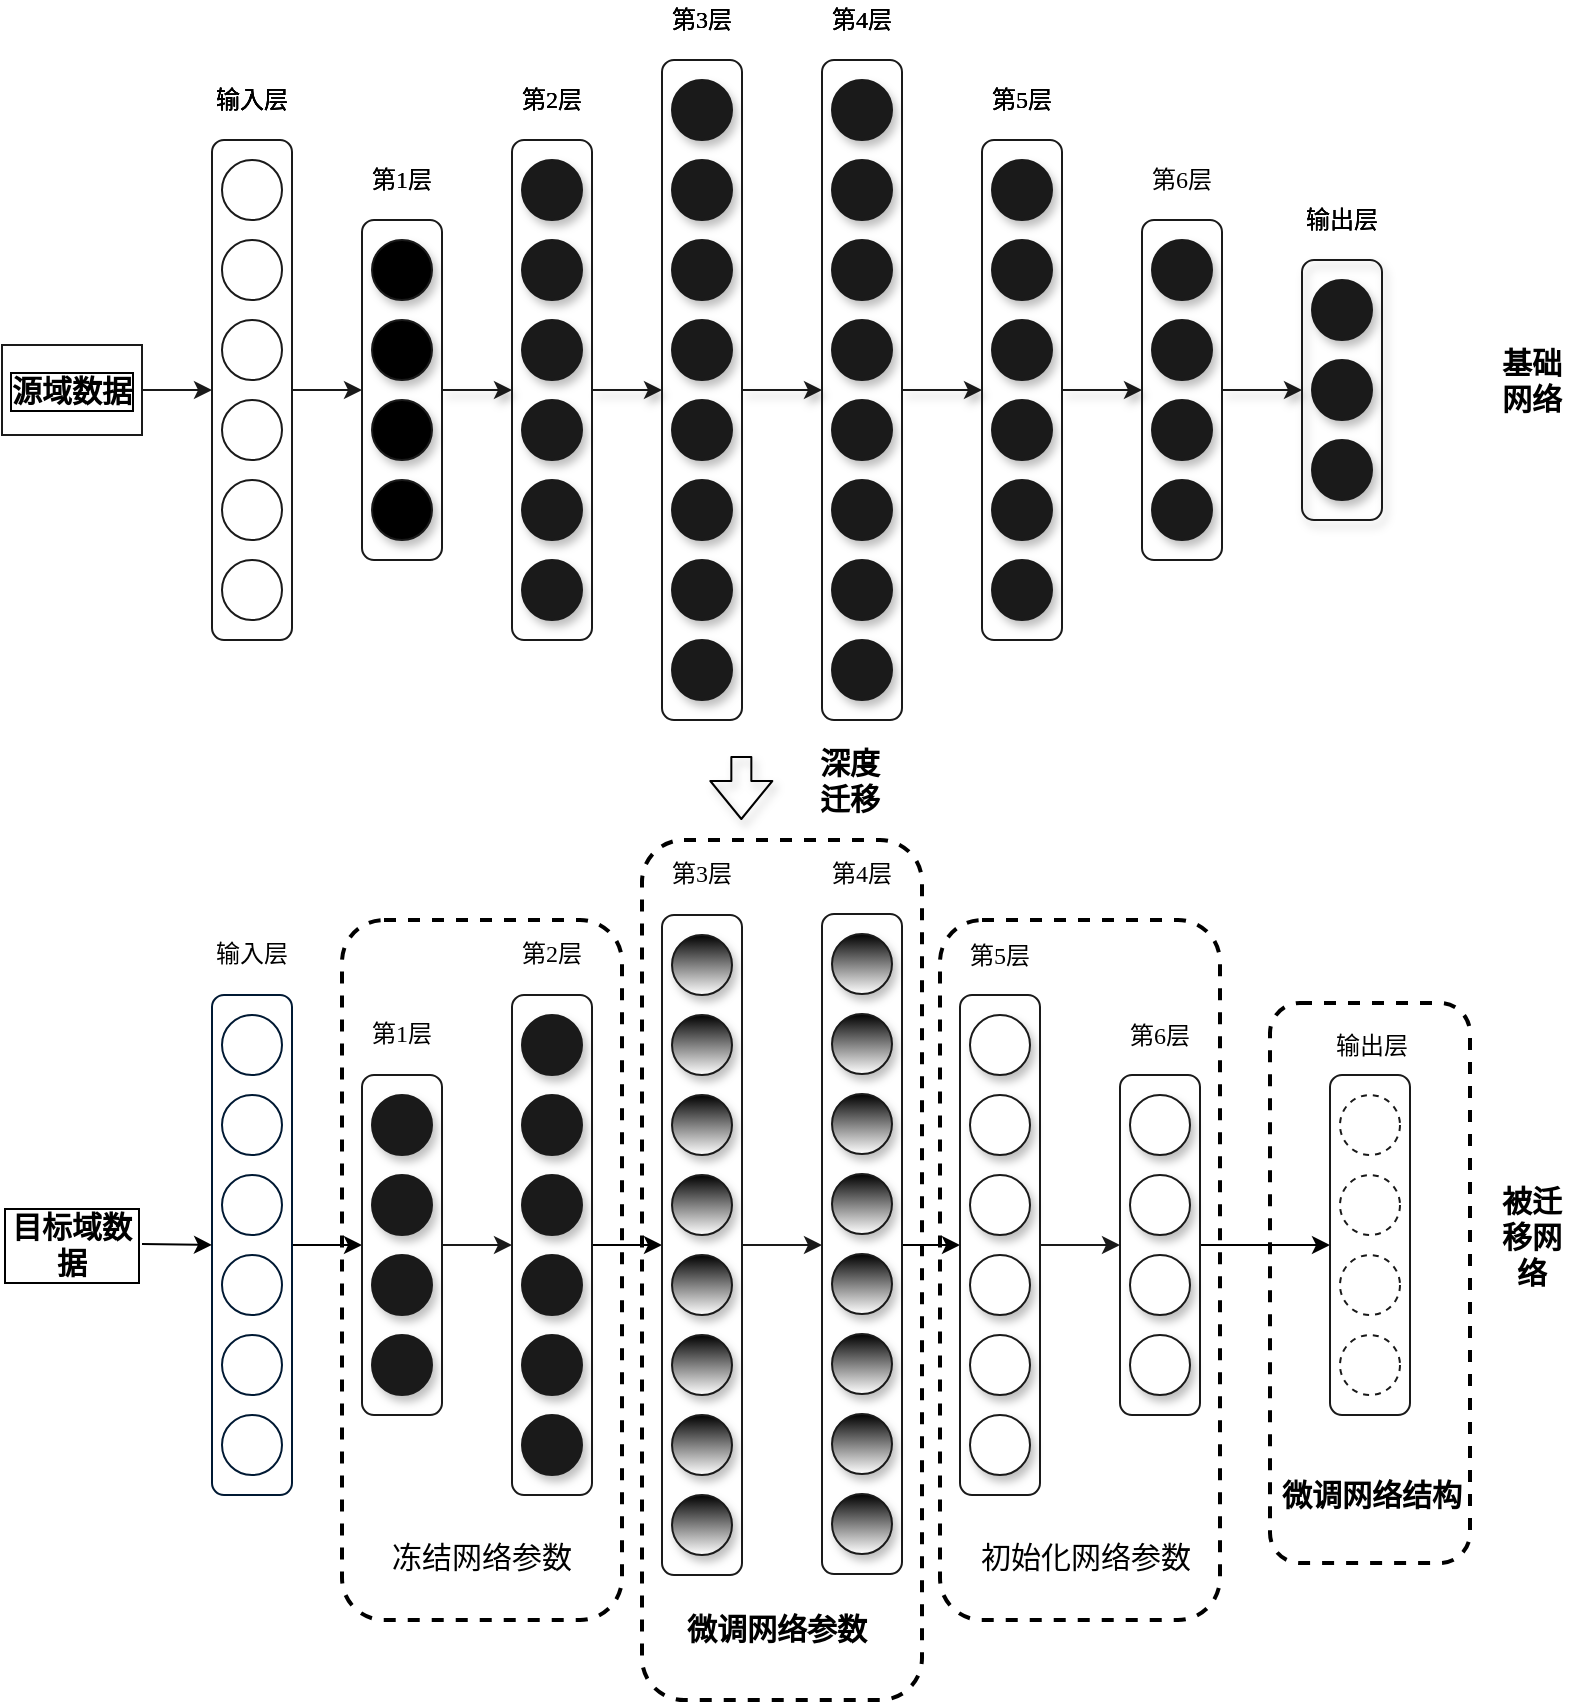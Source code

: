 <mxfile version="13.6.2" type="github">
  <diagram id="OhNcNqwnY1htFXau7SXt" name="第 1 页">
    <mxGraphModel dx="1185" dy="643" grid="1" gridSize="10" guides="1" tooltips="1" connect="1" arrows="1" fold="1" page="1" pageScale="1" pageWidth="827" pageHeight="1169" math="0" shadow="0">
      <root>
        <mxCell id="0" />
        <mxCell id="1" parent="0" />
        <mxCell id="qff0FxHDjrdp41vnvgfk-11" value="" style="ellipse;whiteSpace=wrap;html=1;aspect=fixed;fillColor=none;strokeColor=#1A1A1A;fontFamily=Times New Roman;" parent="1" vertex="1">
          <mxGeometry x="125" y="80" width="30" height="30" as="geometry" />
        </mxCell>
        <mxCell id="qff0FxHDjrdp41vnvgfk-19" value="" style="ellipse;whiteSpace=wrap;html=1;aspect=fixed;fillColor=none;strokeColor=#1A1A1A;" parent="1" vertex="1">
          <mxGeometry x="125" y="120" width="30" height="30" as="geometry" />
        </mxCell>
        <mxCell id="qff0FxHDjrdp41vnvgfk-20" value="" style="ellipse;whiteSpace=wrap;html=1;aspect=fixed;fillColor=none;strokeColor=#1A1A1A;" parent="1" vertex="1">
          <mxGeometry x="125" y="160" width="30" height="30" as="geometry" />
        </mxCell>
        <mxCell id="qff0FxHDjrdp41vnvgfk-21" value="" style="ellipse;whiteSpace=wrap;html=1;aspect=fixed;fillColor=none;strokeColor=#1A1A1A;" parent="1" vertex="1">
          <mxGeometry x="125" y="200" width="30" height="30" as="geometry" />
        </mxCell>
        <mxCell id="qff0FxHDjrdp41vnvgfk-22" value="" style="ellipse;whiteSpace=wrap;html=1;aspect=fixed;fillColor=none;strokeColor=#1A1A1A;" parent="1" vertex="1">
          <mxGeometry x="125" y="240" width="30" height="30" as="geometry" />
        </mxCell>
        <mxCell id="qff0FxHDjrdp41vnvgfk-23" value="" style="ellipse;whiteSpace=wrap;html=1;aspect=fixed;fillColor=none;strokeColor=#1A1A1A;" parent="1" vertex="1">
          <mxGeometry x="125" y="280" width="30" height="30" as="geometry" />
        </mxCell>
        <mxCell id="qff0FxHDjrdp41vnvgfk-26" value="" style="ellipse;whiteSpace=wrap;html=1;aspect=fixed;fillColor=#000000;strokeColor=#1A1A1A;shadow=1;" parent="1" vertex="1">
          <mxGeometry x="200" y="120" width="30" height="30" as="geometry" />
        </mxCell>
        <mxCell id="qff0FxHDjrdp41vnvgfk-27" value="" style="ellipse;whiteSpace=wrap;html=1;aspect=fixed;fillColor=#000000;strokeColor=#1A1A1A;shadow=1;" parent="1" vertex="1">
          <mxGeometry x="200" y="160" width="30" height="30" as="geometry" />
        </mxCell>
        <mxCell id="qff0FxHDjrdp41vnvgfk-28" value="" style="ellipse;whiteSpace=wrap;html=1;aspect=fixed;fillColor=#000000;strokeColor=#1A1A1A;shadow=1;" parent="1" vertex="1">
          <mxGeometry x="200" y="200" width="30" height="30" as="geometry" />
        </mxCell>
        <mxCell id="qff0FxHDjrdp41vnvgfk-29" value="" style="ellipse;whiteSpace=wrap;html=1;aspect=fixed;fillColor=#000000;strokeColor=#1A1A1A;shadow=1;" parent="1" vertex="1">
          <mxGeometry x="200" y="240" width="30" height="30" as="geometry" />
        </mxCell>
        <mxCell id="qff0FxHDjrdp41vnvgfk-31" value="" style="ellipse;whiteSpace=wrap;html=1;aspect=fixed;fillColor=#1A1A1A;strokeColor=#1A1A1A;fontFamily=Times New Roman;shadow=1;" parent="1" vertex="1">
          <mxGeometry x="275" y="80" width="30" height="30" as="geometry" />
        </mxCell>
        <mxCell id="qff0FxHDjrdp41vnvgfk-32" value="" style="ellipse;whiteSpace=wrap;html=1;aspect=fixed;fillColor=#1A1A1A;strokeColor=#1A1A1A;shadow=1;" parent="1" vertex="1">
          <mxGeometry x="275" y="120" width="30" height="30" as="geometry" />
        </mxCell>
        <mxCell id="qff0FxHDjrdp41vnvgfk-33" value="" style="ellipse;whiteSpace=wrap;html=1;aspect=fixed;fillColor=#1A1A1A;strokeColor=#1A1A1A;shadow=1;" parent="1" vertex="1">
          <mxGeometry x="275" y="160" width="30" height="30" as="geometry" />
        </mxCell>
        <mxCell id="qff0FxHDjrdp41vnvgfk-34" value="" style="ellipse;whiteSpace=wrap;html=1;aspect=fixed;fillColor=#1A1A1A;strokeColor=#1A1A1A;shadow=1;" parent="1" vertex="1">
          <mxGeometry x="275" y="200" width="30" height="30" as="geometry" />
        </mxCell>
        <mxCell id="qff0FxHDjrdp41vnvgfk-35" value="" style="ellipse;whiteSpace=wrap;html=1;aspect=fixed;fillColor=#1A1A1A;strokeColor=#1A1A1A;shadow=1;" parent="1" vertex="1">
          <mxGeometry x="275" y="240" width="30" height="30" as="geometry" />
        </mxCell>
        <mxCell id="qff0FxHDjrdp41vnvgfk-36" value="" style="ellipse;whiteSpace=wrap;html=1;aspect=fixed;fillColor=#1A1A1A;strokeColor=#1A1A1A;shadow=1;" parent="1" vertex="1">
          <mxGeometry x="275" y="280" width="30" height="30" as="geometry" />
        </mxCell>
        <mxCell id="qff0FxHDjrdp41vnvgfk-37" value="" style="ellipse;whiteSpace=wrap;html=1;aspect=fixed;fillColor=#1A1A1A;strokeColor=#1A1A1A;fontFamily=Times New Roman;shadow=1;" parent="1" vertex="1">
          <mxGeometry x="350" y="80" width="30" height="30" as="geometry" />
        </mxCell>
        <mxCell id="qff0FxHDjrdp41vnvgfk-38" value="" style="ellipse;whiteSpace=wrap;html=1;aspect=fixed;fillColor=#1A1A1A;strokeColor=#1A1A1A;shadow=1;" parent="1" vertex="1">
          <mxGeometry x="350" y="120" width="30" height="30" as="geometry" />
        </mxCell>
        <mxCell id="qff0FxHDjrdp41vnvgfk-39" value="" style="ellipse;whiteSpace=wrap;html=1;aspect=fixed;fillColor=#1A1A1A;strokeColor=#1A1A1A;shadow=1;" parent="1" vertex="1">
          <mxGeometry x="350" y="160" width="30" height="30" as="geometry" />
        </mxCell>
        <mxCell id="qff0FxHDjrdp41vnvgfk-40" value="" style="ellipse;whiteSpace=wrap;html=1;aspect=fixed;fillColor=#1A1A1A;strokeColor=#1A1A1A;shadow=1;" parent="1" vertex="1">
          <mxGeometry x="350" y="200" width="30" height="30" as="geometry" />
        </mxCell>
        <mxCell id="qff0FxHDjrdp41vnvgfk-41" value="" style="ellipse;whiteSpace=wrap;html=1;aspect=fixed;fillColor=#1A1A1A;strokeColor=#1A1A1A;shadow=1;" parent="1" vertex="1">
          <mxGeometry x="350" y="240" width="30" height="30" as="geometry" />
        </mxCell>
        <mxCell id="qff0FxHDjrdp41vnvgfk-42" value="" style="ellipse;whiteSpace=wrap;html=1;aspect=fixed;fillColor=#1A1A1A;strokeColor=#1A1A1A;shadow=1;" parent="1" vertex="1">
          <mxGeometry x="350" y="280" width="30" height="30" as="geometry" />
        </mxCell>
        <mxCell id="qff0FxHDjrdp41vnvgfk-87" style="edgeStyle=none;rounded=0;orthogonalLoop=1;jettySize=auto;html=1;exitX=1;exitY=0.5;exitDx=0;exitDy=0;strokeColor=#1A1A1A;" parent="1" source="qff0FxHDjrdp41vnvgfk-52" target="qff0FxHDjrdp41vnvgfk-59" edge="1">
          <mxGeometry relative="1" as="geometry" />
        </mxCell>
        <mxCell id="qff0FxHDjrdp41vnvgfk-52" value="" style="rounded=1;whiteSpace=wrap;html=1;strokeColor=#1A1A1A;fillColor=none;" parent="1" vertex="1">
          <mxGeometry x="120" y="70" width="40" height="250" as="geometry" />
        </mxCell>
        <mxCell id="qff0FxHDjrdp41vnvgfk-89" style="edgeStyle=none;rounded=0;orthogonalLoop=1;jettySize=auto;html=1;exitX=1;exitY=0.5;exitDx=0;exitDy=0;shadow=1;strokeColor=#1A1A1A;" parent="1" source="qff0FxHDjrdp41vnvgfk-59" target="qff0FxHDjrdp41vnvgfk-66" edge="1">
          <mxGeometry relative="1" as="geometry" />
        </mxCell>
        <mxCell id="qff0FxHDjrdp41vnvgfk-59" value="" style="rounded=1;whiteSpace=wrap;html=1;strokeColor=#1A1A1A;fillColor=none;" parent="1" vertex="1">
          <mxGeometry x="195" y="110" width="40" height="170" as="geometry" />
        </mxCell>
        <mxCell id="qff0FxHDjrdp41vnvgfk-93" style="edgeStyle=none;rounded=0;orthogonalLoop=1;jettySize=auto;html=1;exitX=1;exitY=0.5;exitDx=0;exitDy=0;entryX=0;entryY=0.5;entryDx=0;entryDy=0;shadow=1;strokeColor=#1A1A1A;" parent="1" source="qff0FxHDjrdp41vnvgfk-66" target="qff0FxHDjrdp41vnvgfk-67" edge="1">
          <mxGeometry relative="1" as="geometry" />
        </mxCell>
        <mxCell id="qff0FxHDjrdp41vnvgfk-66" value="" style="rounded=1;whiteSpace=wrap;html=1;strokeColor=#1A1A1A;fillColor=none;" parent="1" vertex="1">
          <mxGeometry x="270" y="70" width="40" height="250" as="geometry" />
        </mxCell>
        <mxCell id="qff0FxHDjrdp41vnvgfk-91" style="edgeStyle=none;rounded=0;orthogonalLoop=1;jettySize=auto;html=1;exitX=1;exitY=0.5;exitDx=0;exitDy=0;entryX=0;entryY=0.5;entryDx=0;entryDy=0;shadow=1;strokeColor=#1A1A1A;" parent="1" source="qff0FxHDjrdp41vnvgfk-67" target="qff0FxHDjrdp41vnvgfk-77" edge="1">
          <mxGeometry relative="1" as="geometry" />
        </mxCell>
        <mxCell id="qff0FxHDjrdp41vnvgfk-67" value="" style="rounded=1;whiteSpace=wrap;html=1;strokeColor=#1A1A1A;fillColor=none;" parent="1" vertex="1">
          <mxGeometry x="345" y="30" width="40" height="330" as="geometry" />
        </mxCell>
        <mxCell id="qff0FxHDjrdp41vnvgfk-68" value="" style="ellipse;whiteSpace=wrap;html=1;aspect=fixed;fillColor=#1A1A1A;strokeColor=#1A1A1A;fontFamily=Times New Roman;shadow=1;" parent="1" vertex="1">
          <mxGeometry x="350" y="40" width="30" height="30" as="geometry" />
        </mxCell>
        <mxCell id="qff0FxHDjrdp41vnvgfk-69" value="" style="ellipse;whiteSpace=wrap;html=1;aspect=fixed;fillColor=#1A1A1A;strokeColor=#1A1A1A;shadow=1;" parent="1" vertex="1">
          <mxGeometry x="350" y="320" width="30" height="30" as="geometry" />
        </mxCell>
        <mxCell id="qff0FxHDjrdp41vnvgfk-71" value="" style="ellipse;whiteSpace=wrap;html=1;aspect=fixed;fillColor=#1A1A1A;strokeColor=#1A1A1A;fontFamily=Times New Roman;shadow=1;" parent="1" vertex="1">
          <mxGeometry x="430" y="80" width="30" height="30" as="geometry" />
        </mxCell>
        <mxCell id="qff0FxHDjrdp41vnvgfk-72" value="" style="ellipse;whiteSpace=wrap;html=1;aspect=fixed;fillColor=#1A1A1A;strokeColor=#1A1A1A;shadow=1;" parent="1" vertex="1">
          <mxGeometry x="430" y="120" width="30" height="30" as="geometry" />
        </mxCell>
        <mxCell id="qff0FxHDjrdp41vnvgfk-73" value="" style="ellipse;whiteSpace=wrap;html=1;aspect=fixed;fillColor=#1A1A1A;strokeColor=#1A1A1A;shadow=1;" parent="1" vertex="1">
          <mxGeometry x="430" y="160" width="30" height="30" as="geometry" />
        </mxCell>
        <mxCell id="qff0FxHDjrdp41vnvgfk-74" value="" style="ellipse;whiteSpace=wrap;html=1;aspect=fixed;fillColor=#1A1A1A;strokeColor=#1A1A1A;shadow=1;" parent="1" vertex="1">
          <mxGeometry x="430" y="200" width="30" height="30" as="geometry" />
        </mxCell>
        <mxCell id="qff0FxHDjrdp41vnvgfk-75" value="" style="ellipse;whiteSpace=wrap;html=1;aspect=fixed;fillColor=#1A1A1A;strokeColor=#1A1A1A;shadow=1;" parent="1" vertex="1">
          <mxGeometry x="430" y="240" width="30" height="30" as="geometry" />
        </mxCell>
        <mxCell id="qff0FxHDjrdp41vnvgfk-76" value="" style="ellipse;whiteSpace=wrap;html=1;aspect=fixed;fillColor=#1A1A1A;strokeColor=#1A1A1A;shadow=1;" parent="1" vertex="1">
          <mxGeometry x="430" y="280" width="30" height="30" as="geometry" />
        </mxCell>
        <mxCell id="qff0FxHDjrdp41vnvgfk-92" style="edgeStyle=none;rounded=0;orthogonalLoop=1;jettySize=auto;html=1;exitX=1;exitY=0.5;exitDx=0;exitDy=0;entryX=0;entryY=0.5;entryDx=0;entryDy=0;shadow=1;strokeColor=#1A1A1A;" parent="1" source="qff0FxHDjrdp41vnvgfk-77" target="qff0FxHDjrdp41vnvgfk-86" edge="1">
          <mxGeometry relative="1" as="geometry" />
        </mxCell>
        <mxCell id="qff0FxHDjrdp41vnvgfk-77" value="" style="rounded=1;whiteSpace=wrap;html=1;strokeColor=#1A1A1A;fillColor=none;" parent="1" vertex="1">
          <mxGeometry x="425" y="30" width="40" height="330" as="geometry" />
        </mxCell>
        <mxCell id="qff0FxHDjrdp41vnvgfk-78" value="" style="ellipse;whiteSpace=wrap;html=1;aspect=fixed;fillColor=#1A1A1A;strokeColor=#1A1A1A;fontFamily=Times New Roman;shadow=1;" parent="1" vertex="1">
          <mxGeometry x="430" y="40" width="30" height="30" as="geometry" />
        </mxCell>
        <mxCell id="qff0FxHDjrdp41vnvgfk-79" value="" style="ellipse;whiteSpace=wrap;html=1;aspect=fixed;fillColor=#1A1A1A;strokeColor=#1A1A1A;shadow=1;" parent="1" vertex="1">
          <mxGeometry x="430" y="320" width="30" height="30" as="geometry" />
        </mxCell>
        <mxCell id="qff0FxHDjrdp41vnvgfk-80" value="" style="ellipse;whiteSpace=wrap;html=1;aspect=fixed;fillColor=#1A1A1A;strokeColor=#1A1A1A;fontFamily=Times New Roman;shadow=1;" parent="1" vertex="1">
          <mxGeometry x="510" y="80" width="30" height="30" as="geometry" />
        </mxCell>
        <mxCell id="qff0FxHDjrdp41vnvgfk-81" value="" style="ellipse;whiteSpace=wrap;html=1;aspect=fixed;fillColor=#1A1A1A;strokeColor=#1A1A1A;shadow=1;" parent="1" vertex="1">
          <mxGeometry x="510" y="120" width="30" height="30" as="geometry" />
        </mxCell>
        <mxCell id="qff0FxHDjrdp41vnvgfk-82" value="" style="ellipse;whiteSpace=wrap;html=1;aspect=fixed;fillColor=#1A1A1A;strokeColor=#1A1A1A;shadow=1;" parent="1" vertex="1">
          <mxGeometry x="510" y="160" width="30" height="30" as="geometry" />
        </mxCell>
        <mxCell id="qff0FxHDjrdp41vnvgfk-83" value="" style="ellipse;whiteSpace=wrap;html=1;aspect=fixed;fillColor=#1A1A1A;strokeColor=#1A1A1A;shadow=1;" parent="1" vertex="1">
          <mxGeometry x="510" y="200" width="30" height="30" as="geometry" />
        </mxCell>
        <mxCell id="qff0FxHDjrdp41vnvgfk-84" value="" style="ellipse;whiteSpace=wrap;html=1;aspect=fixed;fillColor=#1A1A1A;strokeColor=#1A1A1A;shadow=1;" parent="1" vertex="1">
          <mxGeometry x="510" y="240" width="30" height="30" as="geometry" />
        </mxCell>
        <mxCell id="qff0FxHDjrdp41vnvgfk-85" value="" style="ellipse;whiteSpace=wrap;html=1;aspect=fixed;fillColor=#1A1A1A;strokeColor=#1A1A1A;shadow=1;" parent="1" vertex="1">
          <mxGeometry x="510" y="280" width="30" height="30" as="geometry" />
        </mxCell>
        <mxCell id="qff0FxHDjrdp41vnvgfk-99" style="edgeStyle=none;rounded=0;orthogonalLoop=1;jettySize=auto;html=1;exitX=1;exitY=0.5;exitDx=0;exitDy=0;shadow=1;fillColor=#1A1A1A;strokeColor=#1A1A1A;" parent="1" source="qff0FxHDjrdp41vnvgfk-86" target="qff0FxHDjrdp41vnvgfk-98" edge="1">
          <mxGeometry relative="1" as="geometry" />
        </mxCell>
        <mxCell id="qff0FxHDjrdp41vnvgfk-86" value="" style="rounded=1;whiteSpace=wrap;html=1;strokeColor=#1A1A1A;fillColor=none;" parent="1" vertex="1">
          <mxGeometry x="505" y="70" width="40" height="250" as="geometry" />
        </mxCell>
        <mxCell id="qff0FxHDjrdp41vnvgfk-94" value="" style="ellipse;whiteSpace=wrap;html=1;aspect=fixed;fillColor=#1A1A1A;strokeColor=#1A1A1A;shadow=1;" parent="1" vertex="1">
          <mxGeometry x="590" y="120" width="30" height="30" as="geometry" />
        </mxCell>
        <mxCell id="qff0FxHDjrdp41vnvgfk-95" value="" style="ellipse;whiteSpace=wrap;html=1;aspect=fixed;fillColor=#1A1A1A;strokeColor=#1A1A1A;shadow=1;" parent="1" vertex="1">
          <mxGeometry x="590" y="160" width="30" height="30" as="geometry" />
        </mxCell>
        <mxCell id="qff0FxHDjrdp41vnvgfk-96" value="" style="ellipse;whiteSpace=wrap;html=1;aspect=fixed;fillColor=#1A1A1A;strokeColor=#1A1A1A;shadow=1;" parent="1" vertex="1">
          <mxGeometry x="590" y="200" width="30" height="30" as="geometry" />
        </mxCell>
        <mxCell id="qff0FxHDjrdp41vnvgfk-97" value="" style="ellipse;whiteSpace=wrap;html=1;aspect=fixed;fillColor=#1A1A1A;strokeColor=#1A1A1A;shadow=1;" parent="1" vertex="1">
          <mxGeometry x="590" y="240" width="30" height="30" as="geometry" />
        </mxCell>
        <mxCell id="qff0FxHDjrdp41vnvgfk-111" style="edgeStyle=none;rounded=0;orthogonalLoop=1;jettySize=auto;html=1;exitX=1;exitY=0.5;exitDx=0;exitDy=0;entryX=0;entryY=0.5;entryDx=0;entryDy=0;shadow=1;strokeColor=#1A1A1A;" parent="1" source="qff0FxHDjrdp41vnvgfk-98" target="qff0FxHDjrdp41vnvgfk-106" edge="1">
          <mxGeometry relative="1" as="geometry" />
        </mxCell>
        <mxCell id="qff0FxHDjrdp41vnvgfk-98" value="" style="rounded=1;whiteSpace=wrap;html=1;strokeColor=#1A1A1A;fillColor=none;" parent="1" vertex="1">
          <mxGeometry x="585" y="110" width="40" height="170" as="geometry" />
        </mxCell>
        <mxCell id="qff0FxHDjrdp41vnvgfk-100" value="" style="ellipse;whiteSpace=wrap;html=1;aspect=fixed;fillColor=#1A1A1A;strokeColor=#1A1A1A;shadow=1;" parent="1" vertex="1">
          <mxGeometry x="670" y="140" width="30" height="30" as="geometry" />
        </mxCell>
        <mxCell id="qff0FxHDjrdp41vnvgfk-101" value="" style="ellipse;whiteSpace=wrap;html=1;aspect=fixed;fillColor=#1A1A1A;strokeColor=#1A1A1A;shadow=1;" parent="1" vertex="1">
          <mxGeometry x="670" y="180" width="30" height="30" as="geometry" />
        </mxCell>
        <mxCell id="qff0FxHDjrdp41vnvgfk-102" value="" style="ellipse;whiteSpace=wrap;html=1;aspect=fixed;fillColor=#1A1A1A;strokeColor=#1A1A1A;shadow=1;" parent="1" vertex="1">
          <mxGeometry x="670" y="220" width="30" height="30" as="geometry" />
        </mxCell>
        <mxCell id="qff0FxHDjrdp41vnvgfk-106" value="" style="rounded=1;whiteSpace=wrap;html=1;strokeColor=#1A1A1A;fillColor=none;shadow=1;" parent="1" vertex="1">
          <mxGeometry x="665" y="130" width="40" height="130" as="geometry" />
        </mxCell>
        <mxCell id="qff0FxHDjrdp41vnvgfk-113" value="输入层" style="text;html=1;strokeColor=none;fillColor=none;align=center;verticalAlign=middle;whiteSpace=wrap;rounded=0;fontFamily=Times New Roman;" parent="1" vertex="1">
          <mxGeometry x="120" y="40" width="40" height="20" as="geometry" />
        </mxCell>
        <mxCell id="qff0FxHDjrdp41vnvgfk-114" value="第1层" style="text;html=1;strokeColor=none;fillColor=none;align=center;verticalAlign=middle;whiteSpace=wrap;rounded=0;fontFamily=Times New Roman;" parent="1" vertex="1">
          <mxGeometry x="195" y="80" width="40" height="20" as="geometry" />
        </mxCell>
        <mxCell id="qff0FxHDjrdp41vnvgfk-115" value="第2层" style="text;html=1;strokeColor=none;fillColor=none;align=center;verticalAlign=middle;whiteSpace=wrap;rounded=0;fontFamily=Times New Roman;" parent="1" vertex="1">
          <mxGeometry x="270" y="40" width="40" height="20" as="geometry" />
        </mxCell>
        <mxCell id="qff0FxHDjrdp41vnvgfk-116" value="第3层" style="text;html=1;strokeColor=none;fillColor=none;align=center;verticalAlign=middle;whiteSpace=wrap;rounded=0;fontFamily=Times New Roman;" parent="1" vertex="1">
          <mxGeometry x="345" width="40" height="20" as="geometry" />
        </mxCell>
        <mxCell id="qff0FxHDjrdp41vnvgfk-117" value="第4层" style="text;html=1;strokeColor=none;fillColor=none;align=center;verticalAlign=middle;whiteSpace=wrap;rounded=0;fontFamily=Times New Roman;" parent="1" vertex="1">
          <mxGeometry x="425" width="40" height="20" as="geometry" />
        </mxCell>
        <mxCell id="qff0FxHDjrdp41vnvgfk-118" value="第5层" style="text;html=1;strokeColor=none;fillColor=none;align=center;verticalAlign=middle;whiteSpace=wrap;rounded=0;fontFamily=Times New Roman;" parent="1" vertex="1">
          <mxGeometry x="505" y="40" width="40" height="20" as="geometry" />
        </mxCell>
        <mxCell id="qff0FxHDjrdp41vnvgfk-119" value="第6层" style="text;html=1;strokeColor=none;fillColor=none;align=center;verticalAlign=middle;whiteSpace=wrap;rounded=0;fontFamily=Times New Roman;fontStyle=0" parent="1" vertex="1">
          <mxGeometry x="585" y="80" width="40" height="20" as="geometry" />
        </mxCell>
        <mxCell id="qff0FxHDjrdp41vnvgfk-120" value="输出层" style="text;html=1;strokeColor=none;fillColor=none;align=center;verticalAlign=middle;whiteSpace=wrap;rounded=0;fontFamily=Times New Roman;" parent="1" vertex="1">
          <mxGeometry x="665" y="100" width="40" height="20" as="geometry" />
        </mxCell>
        <mxCell id="qff0FxHDjrdp41vnvgfk-121" value="" style="ellipse;whiteSpace=wrap;html=1;aspect=fixed;fillColor=none;strokeColor=#001933;fontFamily=Times New Roman;" parent="1" vertex="1">
          <mxGeometry x="125" y="507.5" width="30" height="30" as="geometry" />
        </mxCell>
        <mxCell id="qff0FxHDjrdp41vnvgfk-122" value="" style="ellipse;whiteSpace=wrap;html=1;aspect=fixed;fillColor=none;strokeColor=#001933;" parent="1" vertex="1">
          <mxGeometry x="125" y="547.5" width="30" height="30" as="geometry" />
        </mxCell>
        <mxCell id="qff0FxHDjrdp41vnvgfk-123" value="" style="ellipse;whiteSpace=wrap;html=1;aspect=fixed;fillColor=none;strokeColor=#001933;" parent="1" vertex="1">
          <mxGeometry x="125" y="587.5" width="30" height="30" as="geometry" />
        </mxCell>
        <mxCell id="qff0FxHDjrdp41vnvgfk-124" value="" style="ellipse;whiteSpace=wrap;html=1;aspect=fixed;fillColor=none;strokeColor=#001933;" parent="1" vertex="1">
          <mxGeometry x="125" y="627.5" width="30" height="30" as="geometry" />
        </mxCell>
        <mxCell id="qff0FxHDjrdp41vnvgfk-125" value="" style="ellipse;whiteSpace=wrap;html=1;aspect=fixed;fillColor=none;strokeColor=#001933;" parent="1" vertex="1">
          <mxGeometry x="125" y="667.5" width="30" height="30" as="geometry" />
        </mxCell>
        <mxCell id="qff0FxHDjrdp41vnvgfk-126" value="" style="ellipse;whiteSpace=wrap;html=1;aspect=fixed;fillColor=none;strokeColor=#001933;" parent="1" vertex="1">
          <mxGeometry x="125" y="707.5" width="30" height="30" as="geometry" />
        </mxCell>
        <mxCell id="qff0FxHDjrdp41vnvgfk-127" value="" style="ellipse;whiteSpace=wrap;html=1;aspect=fixed;fillColor=#1A1A1A;labelBackgroundColor=none;shadow=1;gradientColor=none;treeFolding=0;strokeColor=#1A1A1A;" parent="1" vertex="1">
          <mxGeometry x="200" y="547.5" width="30" height="30" as="geometry" />
        </mxCell>
        <mxCell id="qff0FxHDjrdp41vnvgfk-128" value="" style="ellipse;whiteSpace=wrap;html=1;aspect=fixed;fillColor=#1A1A1A;labelBackgroundColor=none;treeFolding=0;shadow=1;strokeColor=#1A1A1A;" parent="1" vertex="1">
          <mxGeometry x="200" y="587.5" width="30" height="30" as="geometry" />
        </mxCell>
        <mxCell id="qff0FxHDjrdp41vnvgfk-129" value="" style="ellipse;whiteSpace=wrap;html=1;aspect=fixed;fillColor=#1A1A1A;labelBackgroundColor=none;treeFolding=0;shadow=1;strokeColor=#1A1A1A;" parent="1" vertex="1">
          <mxGeometry x="200" y="627.5" width="30" height="30" as="geometry" />
        </mxCell>
        <mxCell id="qff0FxHDjrdp41vnvgfk-130" value="" style="ellipse;whiteSpace=wrap;html=1;aspect=fixed;fillColor=#1A1A1A;labelBackgroundColor=none;treeFolding=0;shadow=1;strokeColor=#1A1A1A;" parent="1" vertex="1">
          <mxGeometry x="200" y="667.5" width="30" height="30" as="geometry" />
        </mxCell>
        <mxCell id="qff0FxHDjrdp41vnvgfk-131" value="" style="ellipse;whiteSpace=wrap;html=1;aspect=fixed;fillColor=#1A1A1A;fontFamily=Times New Roman;shadow=1;strokeColor=#1A1A1A;" parent="1" vertex="1">
          <mxGeometry x="275" y="507.5" width="30" height="30" as="geometry" />
        </mxCell>
        <mxCell id="qff0FxHDjrdp41vnvgfk-132" value="" style="ellipse;whiteSpace=wrap;html=1;aspect=fixed;fillColor=#1A1A1A;shadow=1;strokeColor=#1A1A1A;" parent="1" vertex="1">
          <mxGeometry x="275" y="547.5" width="30" height="30" as="geometry" />
        </mxCell>
        <mxCell id="qff0FxHDjrdp41vnvgfk-133" value="" style="ellipse;whiteSpace=wrap;html=1;aspect=fixed;fillColor=#1A1A1A;shadow=1;strokeColor=#1A1A1A;" parent="1" vertex="1">
          <mxGeometry x="275" y="587.5" width="30" height="30" as="geometry" />
        </mxCell>
        <mxCell id="qff0FxHDjrdp41vnvgfk-134" value="" style="ellipse;whiteSpace=wrap;html=1;aspect=fixed;fillColor=#1A1A1A;shadow=1;strokeColor=#1A1A1A;" parent="1" vertex="1">
          <mxGeometry x="275" y="627.5" width="30" height="30" as="geometry" />
        </mxCell>
        <mxCell id="qff0FxHDjrdp41vnvgfk-135" value="" style="ellipse;whiteSpace=wrap;html=1;aspect=fixed;fillColor=#1A1A1A;shadow=1;strokeColor=#1A1A1A;" parent="1" vertex="1">
          <mxGeometry x="275" y="667.5" width="30" height="30" as="geometry" />
        </mxCell>
        <mxCell id="qff0FxHDjrdp41vnvgfk-136" value="" style="ellipse;whiteSpace=wrap;html=1;aspect=fixed;fillColor=#1A1A1A;shadow=1;strokeColor=#1A1A1A;" parent="1" vertex="1">
          <mxGeometry x="275" y="707.5" width="30" height="30" as="geometry" />
        </mxCell>
        <mxCell id="qff0FxHDjrdp41vnvgfk-137" value="" style="ellipse;whiteSpace=wrap;html=1;aspect=fixed;fillColor=#000000;fontFamily=Times New Roman;shadow=1;gradientColor=#ffffff;strokeColor=#1A1A1A;" parent="1" vertex="1">
          <mxGeometry x="350" y="507.5" width="30" height="30" as="geometry" />
        </mxCell>
        <mxCell id="qff0FxHDjrdp41vnvgfk-138" value="" style="ellipse;whiteSpace=wrap;html=1;aspect=fixed;fillColor=#000000;shadow=1;gradientColor=#ffffff;strokeColor=#1A1A1A;" parent="1" vertex="1">
          <mxGeometry x="350" y="547.5" width="30" height="30" as="geometry" />
        </mxCell>
        <mxCell id="qff0FxHDjrdp41vnvgfk-139" value="" style="ellipse;whiteSpace=wrap;html=1;aspect=fixed;fillColor=#000000;shadow=1;gradientColor=#ffffff;strokeColor=#1A1A1A;" parent="1" vertex="1">
          <mxGeometry x="350" y="587.5" width="30" height="30" as="geometry" />
        </mxCell>
        <mxCell id="qff0FxHDjrdp41vnvgfk-140" value="" style="ellipse;whiteSpace=wrap;html=1;aspect=fixed;fillColor=#000000;shadow=1;gradientColor=#ffffff;strokeColor=#1A1A1A;" parent="1" vertex="1">
          <mxGeometry x="350" y="627.5" width="30" height="30" as="geometry" />
        </mxCell>
        <mxCell id="qff0FxHDjrdp41vnvgfk-141" value="" style="ellipse;whiteSpace=wrap;html=1;aspect=fixed;fillColor=#000000;shadow=1;gradientColor=#ffffff;strokeColor=#1A1A1A;" parent="1" vertex="1">
          <mxGeometry x="350" y="667.5" width="30" height="30" as="geometry" />
        </mxCell>
        <mxCell id="qff0FxHDjrdp41vnvgfk-142" value="" style="ellipse;whiteSpace=wrap;html=1;aspect=fixed;fillColor=#000000;shadow=1;gradientColor=#ffffff;strokeColor=#1A1A1A;" parent="1" vertex="1">
          <mxGeometry x="350" y="707.5" width="30" height="30" as="geometry" />
        </mxCell>
        <mxCell id="qff0FxHDjrdp41vnvgfk-143" style="edgeStyle=none;rounded=0;orthogonalLoop=1;jettySize=auto;html=1;exitX=1;exitY=0.5;exitDx=0;exitDy=0;" parent="1" source="qff0FxHDjrdp41vnvgfk-144" target="qff0FxHDjrdp41vnvgfk-146" edge="1">
          <mxGeometry relative="1" as="geometry" />
        </mxCell>
        <mxCell id="qff0FxHDjrdp41vnvgfk-144" value="" style="rounded=1;whiteSpace=wrap;html=1;strokeColor=#001933;fillColor=none;" parent="1" vertex="1">
          <mxGeometry x="120" y="497.5" width="40" height="250" as="geometry" />
        </mxCell>
        <mxCell id="qff0FxHDjrdp41vnvgfk-145" style="edgeStyle=none;rounded=0;orthogonalLoop=1;jettySize=auto;html=1;exitX=1;exitY=0.5;exitDx=0;exitDy=0;strokeColor=#1A1A1A;fillColor=#1A1A1A;" parent="1" source="qff0FxHDjrdp41vnvgfk-146" target="qff0FxHDjrdp41vnvgfk-148" edge="1">
          <mxGeometry relative="1" as="geometry" />
        </mxCell>
        <mxCell id="qff0FxHDjrdp41vnvgfk-146" value="" style="rounded=1;whiteSpace=wrap;html=1;fillColor=none;strokeColor=#1A1A1A;" parent="1" vertex="1">
          <mxGeometry x="195" y="537.5" width="40" height="170" as="geometry" />
        </mxCell>
        <mxCell id="qff0FxHDjrdp41vnvgfk-147" style="edgeStyle=none;rounded=0;orthogonalLoop=1;jettySize=auto;html=1;exitX=1;exitY=0.5;exitDx=0;exitDy=0;entryX=0;entryY=0.5;entryDx=0;entryDy=0;" parent="1" source="qff0FxHDjrdp41vnvgfk-148" target="qff0FxHDjrdp41vnvgfk-150" edge="1">
          <mxGeometry relative="1" as="geometry" />
        </mxCell>
        <mxCell id="qff0FxHDjrdp41vnvgfk-148" value="" style="rounded=1;whiteSpace=wrap;html=1;fillColor=none;strokeColor=#1A1A1A;" parent="1" vertex="1">
          <mxGeometry x="270" y="497.5" width="40" height="250" as="geometry" />
        </mxCell>
        <mxCell id="qff0FxHDjrdp41vnvgfk-149" style="edgeStyle=none;rounded=0;orthogonalLoop=1;jettySize=auto;html=1;exitX=1;exitY=0.5;exitDx=0;exitDy=0;entryX=0;entryY=0.5;entryDx=0;entryDy=0;fillColor=#000000;strokeColor=#1A1A1A;" parent="1" source="qff0FxHDjrdp41vnvgfk-150" edge="1">
          <mxGeometry relative="1" as="geometry">
            <mxPoint x="425" y="622.5" as="targetPoint" />
          </mxGeometry>
        </mxCell>
        <mxCell id="qff0FxHDjrdp41vnvgfk-150" value="" style="rounded=1;whiteSpace=wrap;html=1;strokeColor=#1A1A1A;fillColor=none;" parent="1" vertex="1">
          <mxGeometry x="345" y="457.5" width="40" height="330" as="geometry" />
        </mxCell>
        <mxCell id="qff0FxHDjrdp41vnvgfk-151" value="" style="ellipse;whiteSpace=wrap;html=1;aspect=fixed;fontFamily=Times New Roman;shadow=1;gradientColor=#ffffff;fillColor=#000000;strokeColor=#1A1A1A;" parent="1" vertex="1">
          <mxGeometry x="350" y="467.5" width="30" height="30" as="geometry" />
        </mxCell>
        <mxCell id="qff0FxHDjrdp41vnvgfk-152" value="" style="ellipse;whiteSpace=wrap;html=1;aspect=fixed;fillColor=#000000;shadow=1;gradientColor=#ffffff;strokeColor=#1A1A1A;" parent="1" vertex="1">
          <mxGeometry x="350" y="747.5" width="30" height="30" as="geometry" />
        </mxCell>
        <mxCell id="qff0FxHDjrdp41vnvgfk-159" style="edgeStyle=none;rounded=0;orthogonalLoop=1;jettySize=auto;html=1;exitX=1;exitY=0.5;exitDx=0;exitDy=0;entryX=0;entryY=0.5;entryDx=0;entryDy=0;strokeColor=#000000;" parent="1" target="qff0FxHDjrdp41vnvgfk-170" edge="1">
          <mxGeometry relative="1" as="geometry">
            <mxPoint x="465" y="622.5" as="sourcePoint" />
          </mxGeometry>
        </mxCell>
        <mxCell id="qff0FxHDjrdp41vnvgfk-163" value="" style="ellipse;whiteSpace=wrap;html=1;aspect=fixed;fillColor=#FFFFFF;strokeColor=#1A1A1A;fontFamily=Times New Roman;shadow=1;" parent="1" vertex="1">
          <mxGeometry x="499" y="507.5" width="30" height="30" as="geometry" />
        </mxCell>
        <mxCell id="qff0FxHDjrdp41vnvgfk-164" value="" style="ellipse;whiteSpace=wrap;html=1;aspect=fixed;fillColor=#FFFFFF;strokeColor=#1A1A1A;shadow=1;" parent="1" vertex="1">
          <mxGeometry x="499" y="547.5" width="30" height="30" as="geometry" />
        </mxCell>
        <mxCell id="qff0FxHDjrdp41vnvgfk-165" value="" style="ellipse;whiteSpace=wrap;html=1;aspect=fixed;fillColor=#FFFFFF;strokeColor=#1A1A1A;shadow=1;" parent="1" vertex="1">
          <mxGeometry x="499" y="587.5" width="30" height="30" as="geometry" />
        </mxCell>
        <mxCell id="qff0FxHDjrdp41vnvgfk-166" value="" style="ellipse;whiteSpace=wrap;html=1;aspect=fixed;fillColor=#FFFFFF;strokeColor=#1A1A1A;shadow=1;" parent="1" vertex="1">
          <mxGeometry x="499" y="627.5" width="30" height="30" as="geometry" />
        </mxCell>
        <mxCell id="qff0FxHDjrdp41vnvgfk-167" value="" style="ellipse;whiteSpace=wrap;html=1;aspect=fixed;fillColor=#FFFFFF;strokeColor=#1A1A1A;shadow=1;" parent="1" vertex="1">
          <mxGeometry x="499" y="667.5" width="30" height="30" as="geometry" />
        </mxCell>
        <mxCell id="qff0FxHDjrdp41vnvgfk-168" value="" style="ellipse;whiteSpace=wrap;html=1;aspect=fixed;fillColor=#FFFFFF;strokeColor=#1A1A1A;shadow=1;" parent="1" vertex="1">
          <mxGeometry x="499" y="707.5" width="30" height="30" as="geometry" />
        </mxCell>
        <mxCell id="qff0FxHDjrdp41vnvgfk-169" style="edgeStyle=none;rounded=0;orthogonalLoop=1;jettySize=auto;html=1;exitX=1;exitY=0.5;exitDx=0;exitDy=0;strokeColor=#1A1A1A;fillColor=#FFFFFF;" parent="1" source="qff0FxHDjrdp41vnvgfk-170" target="qff0FxHDjrdp41vnvgfk-176" edge="1">
          <mxGeometry relative="1" as="geometry" />
        </mxCell>
        <mxCell id="qff0FxHDjrdp41vnvgfk-170" value="" style="rounded=1;whiteSpace=wrap;html=1;strokeColor=#1A1A1A;fillColor=none;" parent="1" vertex="1">
          <mxGeometry x="494" y="497.5" width="40" height="250" as="geometry" />
        </mxCell>
        <mxCell id="qff0FxHDjrdp41vnvgfk-171" value="" style="ellipse;whiteSpace=wrap;html=1;aspect=fixed;fillColor=#FFFFFF;strokeColor=#1A1A1A;shadow=1;" parent="1" vertex="1">
          <mxGeometry x="579" y="547.5" width="30" height="30" as="geometry" />
        </mxCell>
        <mxCell id="qff0FxHDjrdp41vnvgfk-172" value="" style="ellipse;whiteSpace=wrap;html=1;aspect=fixed;fillColor=#FFFFFF;strokeColor=#1A1A1A;shadow=1;" parent="1" vertex="1">
          <mxGeometry x="579" y="587.5" width="30" height="30" as="geometry" />
        </mxCell>
        <mxCell id="qff0FxHDjrdp41vnvgfk-173" value="" style="ellipse;whiteSpace=wrap;html=1;aspect=fixed;fillColor=#FFFFFF;strokeColor=#1A1A1A;shadow=1;" parent="1" vertex="1">
          <mxGeometry x="579" y="627.5" width="30" height="30" as="geometry" />
        </mxCell>
        <mxCell id="qff0FxHDjrdp41vnvgfk-174" value="" style="ellipse;whiteSpace=wrap;html=1;aspect=fixed;fillColor=#FFFFFF;strokeColor=#1A1A1A;shadow=1;" parent="1" vertex="1">
          <mxGeometry x="579" y="667.5" width="30" height="30" as="geometry" />
        </mxCell>
        <mxCell id="qff0FxHDjrdp41vnvgfk-175" style="edgeStyle=none;rounded=0;orthogonalLoop=1;jettySize=auto;html=1;exitX=1;exitY=0.5;exitDx=0;exitDy=0;entryX=0;entryY=0.5;entryDx=0;entryDy=0;strokeColor=#000000;" parent="1" source="qff0FxHDjrdp41vnvgfk-176" target="qff0FxHDjrdp41vnvgfk-180" edge="1">
          <mxGeometry relative="1" as="geometry" />
        </mxCell>
        <mxCell id="qff0FxHDjrdp41vnvgfk-176" value="" style="rounded=1;whiteSpace=wrap;html=1;strokeColor=#1A1A1A;fillColor=none;" parent="1" vertex="1">
          <mxGeometry x="574" y="537.5" width="40" height="170" as="geometry" />
        </mxCell>
        <mxCell id="qff0FxHDjrdp41vnvgfk-177" value="" style="ellipse;whiteSpace=wrap;html=1;aspect=fixed;strokeColor=#1A1A1A;shadow=0;dashed=1;fillColor=#FFFFFF;" parent="1" vertex="1">
          <mxGeometry x="684" y="587.5" width="30" height="30" as="geometry" />
        </mxCell>
        <mxCell id="qff0FxHDjrdp41vnvgfk-178" value="" style="ellipse;whiteSpace=wrap;html=1;aspect=fixed;strokeColor=#1A1A1A;shadow=0;dashed=1;fillColor=#FFFFFF;" parent="1" vertex="1">
          <mxGeometry x="684" y="627.5" width="30" height="30" as="geometry" />
        </mxCell>
        <mxCell id="qff0FxHDjrdp41vnvgfk-179" value="" style="ellipse;whiteSpace=wrap;html=1;aspect=fixed;strokeColor=#1A1A1A;shadow=0;dashed=1;fillColor=#FFFFFF;" parent="1" vertex="1">
          <mxGeometry x="684" y="667.5" width="30" height="30" as="geometry" />
        </mxCell>
        <mxCell id="qff0FxHDjrdp41vnvgfk-180" value="" style="rounded=1;whiteSpace=wrap;html=1;strokeColor=#1A1A1A;fillColor=none;shadow=0;" parent="1" vertex="1">
          <mxGeometry x="679" y="537.5" width="40" height="170" as="geometry" />
        </mxCell>
        <mxCell id="qff0FxHDjrdp41vnvgfk-207" value="" style="ellipse;whiteSpace=wrap;html=1;aspect=fixed;strokeColor=#1A1A1A;shadow=0;dashed=1;fillColor=#FFFFFF;" parent="1" vertex="1">
          <mxGeometry x="684" y="547.5" width="30" height="30" as="geometry" />
        </mxCell>
        <mxCell id="qff0FxHDjrdp41vnvgfk-208" value="基础网络" style="text;html=1;strokeColor=none;fillColor=none;align=center;verticalAlign=middle;whiteSpace=wrap;rounded=0;fontFamily=Times New Roman;fontSize=15;fontStyle=1" parent="1" vertex="1">
          <mxGeometry x="760" y="180" width="40" height="20" as="geometry" />
        </mxCell>
        <mxCell id="qff0FxHDjrdp41vnvgfk-209" value="被迁移网络" style="text;html=1;strokeColor=none;fillColor=none;align=center;verticalAlign=middle;whiteSpace=wrap;rounded=0;fontFamily=Times New Roman;fontSize=15;fontStyle=1" parent="1" vertex="1">
          <mxGeometry x="760" y="610" width="40" height="16.5" as="geometry" />
        </mxCell>
        <mxCell id="qff0FxHDjrdp41vnvgfk-211" style="edgeStyle=none;rounded=0;orthogonalLoop=1;jettySize=auto;html=1;exitX=1;exitY=0.5;exitDx=0;exitDy=0;entryX=0;entryY=0.5;entryDx=0;entryDy=0;strokeColor=#1A1A1A;fontFamily=Times New Roman;fontSize=15;" parent="1" source="qff0FxHDjrdp41vnvgfk-210" target="qff0FxHDjrdp41vnvgfk-52" edge="1">
          <mxGeometry relative="1" as="geometry" />
        </mxCell>
        <mxCell id="qff0FxHDjrdp41vnvgfk-210" value="源域数据" style="text;html=1;strokeColor=#1A1A1A;fillColor=none;align=center;verticalAlign=middle;whiteSpace=wrap;rounded=0;fontFamily=Times New Roman;fontSize=15;fontStyle=1;labelBorderColor=#000000;" parent="1" vertex="1">
          <mxGeometry x="15" y="172.5" width="70" height="45" as="geometry" />
        </mxCell>
        <mxCell id="qff0FxHDjrdp41vnvgfk-213" style="edgeStyle=none;rounded=0;orthogonalLoop=1;jettySize=auto;html=1;exitX=1;exitY=0.5;exitDx=0;exitDy=0;entryX=0;entryY=0.5;entryDx=0;entryDy=0;strokeColor=#000000;fontFamily=Times New Roman;fontSize=15;" parent="1" source="qff0FxHDjrdp41vnvgfk-212" target="qff0FxHDjrdp41vnvgfk-144" edge="1">
          <mxGeometry relative="1" as="geometry" />
        </mxCell>
        <mxCell id="qff0FxHDjrdp41vnvgfk-212" value="目标域数据" style="text;html=1;strokeColor=none;fillColor=none;align=center;verticalAlign=middle;whiteSpace=wrap;rounded=0;fontFamily=Times New Roman;fontSize=15;fontStyle=1;labelBorderColor=#000000;" parent="1" vertex="1">
          <mxGeometry x="15" y="599.5" width="70" height="45" as="geometry" />
        </mxCell>
        <mxCell id="qff0FxHDjrdp41vnvgfk-229" value="微调网络参数" style="text;html=1;strokeColor=none;fillColor=none;align=center;verticalAlign=middle;whiteSpace=wrap;rounded=0;shadow=0;dashed=1;dashPattern=1 4;labelBackgroundColor=none;fontFamily=Times New Roman;fontSize=15;fontStyle=1" parent="1" vertex="1">
          <mxGeometry x="225" y="804" width="355" height="20" as="geometry" />
        </mxCell>
        <mxCell id="qff0FxHDjrdp41vnvgfk-233" value="" style="rounded=1;whiteSpace=wrap;html=1;shadow=0;dashed=1;labelBackgroundColor=none;strokeColor=#000000;fillColor=none;gradientColor=#ffffff;fontFamily=Times New Roman;fontSize=15;strokeWidth=2;glass=0;" parent="1" vertex="1">
          <mxGeometry x="649" y="501.5" width="100" height="280" as="geometry" />
        </mxCell>
        <mxCell id="qff0FxHDjrdp41vnvgfk-234" value="微调网络结构" style="text;html=1;strokeColor=none;fillColor=none;align=center;verticalAlign=middle;whiteSpace=wrap;rounded=0;shadow=0;dashed=1;dashPattern=1 4;labelBackgroundColor=none;fontFamily=Times New Roman;fontSize=15;fontStyle=1" parent="1" vertex="1">
          <mxGeometry x="625" y="737" width="150" height="20" as="geometry" />
        </mxCell>
        <mxCell id="qff0FxHDjrdp41vnvgfk-235" style="edgeStyle=none;rounded=0;orthogonalLoop=1;jettySize=auto;html=1;exitX=0.25;exitY=0;exitDx=0;exitDy=0;shadow=1;dashed=1;dashPattern=1 1;endArrow=none;endFill=0;strokeColor=#000000;fontFamily=Times New Roman;fontSize=15;" parent="1" source="qff0FxHDjrdp41vnvgfk-208" target="qff0FxHDjrdp41vnvgfk-208" edge="1">
          <mxGeometry relative="1" as="geometry" />
        </mxCell>
        <mxCell id="qff0FxHDjrdp41vnvgfk-238" value="" style="rounded=1;whiteSpace=wrap;html=1;shadow=0;dashed=1;labelBackgroundColor=none;strokeColor=#000000;fillColor=none;gradientColor=#ffffff;fontFamily=Times New Roman;fontSize=15;strokeWidth=2;glass=0;" parent="1" vertex="1">
          <mxGeometry x="185" y="460" width="140" height="350" as="geometry" />
        </mxCell>
        <mxCell id="qff0FxHDjrdp41vnvgfk-239" value="冻结网络参数" style="text;html=1;strokeColor=none;fillColor=none;align=center;verticalAlign=middle;whiteSpace=wrap;rounded=0;shadow=0;dashed=1;dashPattern=1 4;labelBackgroundColor=none;fontFamily=Times New Roman;fontSize=15;" parent="1" vertex="1">
          <mxGeometry x="160" y="767.5" width="190" height="20" as="geometry" />
        </mxCell>
        <mxCell id="qff0FxHDjrdp41vnvgfk-244" value="" style="shape=flexArrow;endArrow=classic;html=1;shadow=1;strokeColor=#000000;fontFamily=Times New Roman;fontSize=15;comic=0;" parent="1" edge="1">
          <mxGeometry width="50" height="50" relative="1" as="geometry">
            <mxPoint x="384.67" y="378" as="sourcePoint" />
            <mxPoint x="384.67" y="410" as="targetPoint" />
          </mxGeometry>
        </mxCell>
        <mxCell id="qff0FxHDjrdp41vnvgfk-246" value="深度迁移" style="text;html=1;strokeColor=none;fillColor=none;align=center;verticalAlign=middle;whiteSpace=wrap;rounded=0;shadow=1;glass=0;dashed=1;labelBackgroundColor=none;fontFamily=Times New Roman;fontSize=15;fontStyle=1" parent="1" vertex="1">
          <mxGeometry x="419" y="380" width="40" height="20" as="geometry" />
        </mxCell>
        <mxCell id="qff0FxHDjrdp41vnvgfk-252" value="" style="ellipse;whiteSpace=wrap;html=1;aspect=fixed;fillColor=#000000;fontFamily=Times New Roman;shadow=1;gradientColor=#ffffff;strokeColor=#1A1A1A;" parent="1" vertex="1">
          <mxGeometry x="430" y="507" width="30" height="30" as="geometry" />
        </mxCell>
        <mxCell id="qff0FxHDjrdp41vnvgfk-253" value="" style="ellipse;whiteSpace=wrap;html=1;aspect=fixed;fillColor=#000000;shadow=1;gradientColor=#ffffff;strokeColor=#1A1A1A;" parent="1" vertex="1">
          <mxGeometry x="430" y="547" width="30" height="30" as="geometry" />
        </mxCell>
        <mxCell id="qff0FxHDjrdp41vnvgfk-254" value="" style="ellipse;whiteSpace=wrap;html=1;aspect=fixed;fillColor=#000000;shadow=1;gradientColor=#ffffff;strokeColor=#1A1A1A;" parent="1" vertex="1">
          <mxGeometry x="430" y="587" width="30" height="30" as="geometry" />
        </mxCell>
        <mxCell id="qff0FxHDjrdp41vnvgfk-255" value="" style="ellipse;whiteSpace=wrap;html=1;aspect=fixed;fillColor=#000000;shadow=1;gradientColor=#ffffff;strokeColor=#1A1A1A;" parent="1" vertex="1">
          <mxGeometry x="430" y="627" width="30" height="30" as="geometry" />
        </mxCell>
        <mxCell id="qff0FxHDjrdp41vnvgfk-256" value="" style="ellipse;whiteSpace=wrap;html=1;aspect=fixed;fillColor=#000000;shadow=1;gradientColor=#ffffff;strokeColor=#1A1A1A;" parent="1" vertex="1">
          <mxGeometry x="430" y="667" width="30" height="30" as="geometry" />
        </mxCell>
        <mxCell id="qff0FxHDjrdp41vnvgfk-257" value="" style="ellipse;whiteSpace=wrap;html=1;aspect=fixed;fillColor=#000000;shadow=1;gradientColor=#ffffff;strokeColor=#1A1A1A;" parent="1" vertex="1">
          <mxGeometry x="430" y="707" width="30" height="30" as="geometry" />
        </mxCell>
        <mxCell id="qff0FxHDjrdp41vnvgfk-258" value="" style="rounded=1;whiteSpace=wrap;html=1;strokeColor=#1A1A1A;fillColor=none;" parent="1" vertex="1">
          <mxGeometry x="425" y="457" width="40" height="330" as="geometry" />
        </mxCell>
        <mxCell id="qff0FxHDjrdp41vnvgfk-259" value="" style="ellipse;whiteSpace=wrap;html=1;aspect=fixed;fontFamily=Times New Roman;shadow=1;gradientColor=#ffffff;fillColor=#000000;strokeColor=#1A1A1A;" parent="1" vertex="1">
          <mxGeometry x="430" y="467" width="30" height="30" as="geometry" />
        </mxCell>
        <mxCell id="qff0FxHDjrdp41vnvgfk-260" value="" style="ellipse;whiteSpace=wrap;html=1;aspect=fixed;fillColor=#000000;shadow=1;gradientColor=#ffffff;strokeColor=#1A1A1A;" parent="1" vertex="1">
          <mxGeometry x="430" y="747" width="30" height="30" as="geometry" />
        </mxCell>
        <mxCell id="qff0FxHDjrdp41vnvgfk-262" value="" style="rounded=1;whiteSpace=wrap;html=1;shadow=0;dashed=1;labelBackgroundColor=none;strokeColor=#000000;fillColor=none;gradientColor=#ffffff;fontFamily=Times New Roman;fontSize=15;strokeWidth=2;glass=0;" parent="1" vertex="1">
          <mxGeometry x="484" y="460" width="140" height="350" as="geometry" />
        </mxCell>
        <mxCell id="qff0FxHDjrdp41vnvgfk-264" value="初始化网络参数" style="text;html=1;strokeColor=none;fillColor=none;align=center;verticalAlign=middle;whiteSpace=wrap;rounded=0;shadow=0;dashed=1;dashPattern=1 4;labelBackgroundColor=none;fontFamily=Times New Roman;fontSize=15;" parent="1" vertex="1">
          <mxGeometry x="462" y="767.5" width="190" height="20" as="geometry" />
        </mxCell>
        <mxCell id="qff0FxHDjrdp41vnvgfk-268" value="" style="rounded=1;whiteSpace=wrap;html=1;shadow=0;dashed=1;labelBackgroundColor=none;strokeColor=#000000;fillColor=none;gradientColor=#ffffff;fontFamily=Times New Roman;fontSize=15;strokeWidth=2;glass=0;" parent="1" vertex="1">
          <mxGeometry x="335" y="420" width="140" height="430" as="geometry" />
        </mxCell>
        <mxCell id="D7Sn6oHHmeT62SIMFVe3-1" value="输入层" style="text;html=1;strokeColor=none;fillColor=none;align=center;verticalAlign=middle;whiteSpace=wrap;rounded=0;fontFamily=Times New Roman;" parent="1" vertex="1">
          <mxGeometry x="120" y="40" width="40" height="20" as="geometry" />
        </mxCell>
        <mxCell id="D7Sn6oHHmeT62SIMFVe3-2" value="第2层" style="text;html=1;strokeColor=none;fillColor=none;align=center;verticalAlign=middle;whiteSpace=wrap;rounded=0;fontFamily=Times New Roman;" parent="1" vertex="1">
          <mxGeometry x="270" y="40" width="40" height="20" as="geometry" />
        </mxCell>
        <mxCell id="D7Sn6oHHmeT62SIMFVe3-3" value="第3层" style="text;html=1;strokeColor=none;fillColor=none;align=center;verticalAlign=middle;whiteSpace=wrap;rounded=0;fontFamily=Times New Roman;" parent="1" vertex="1">
          <mxGeometry x="345" width="40" height="20" as="geometry" />
        </mxCell>
        <mxCell id="D7Sn6oHHmeT62SIMFVe3-4" value="第4层" style="text;html=1;strokeColor=none;fillColor=none;align=center;verticalAlign=middle;whiteSpace=wrap;rounded=0;fontFamily=Times New Roman;" parent="1" vertex="1">
          <mxGeometry x="425" width="40" height="20" as="geometry" />
        </mxCell>
        <mxCell id="D7Sn6oHHmeT62SIMFVe3-5" value="第5层" style="text;html=1;strokeColor=none;fillColor=none;align=center;verticalAlign=middle;whiteSpace=wrap;rounded=0;fontFamily=Times New Roman;" parent="1" vertex="1">
          <mxGeometry x="505" y="40" width="40" height="20" as="geometry" />
        </mxCell>
        <mxCell id="D7Sn6oHHmeT62SIMFVe3-6" value="输出层" style="text;html=1;strokeColor=none;fillColor=none;align=center;verticalAlign=middle;whiteSpace=wrap;rounded=0;fontFamily=Times New Roman;" parent="1" vertex="1">
          <mxGeometry x="665" y="100" width="40" height="20" as="geometry" />
        </mxCell>
        <mxCell id="D7Sn6oHHmeT62SIMFVe3-7" value="输入层" style="text;html=1;strokeColor=none;fillColor=none;align=center;verticalAlign=middle;whiteSpace=wrap;rounded=0;fontFamily=Times New Roman;" parent="1" vertex="1">
          <mxGeometry x="120" y="40" width="40" height="20" as="geometry" />
        </mxCell>
        <mxCell id="D7Sn6oHHmeT62SIMFVe3-8" value="第2层" style="text;html=1;strokeColor=none;fillColor=none;align=center;verticalAlign=middle;whiteSpace=wrap;rounded=0;fontFamily=Times New Roman;fontStyle=0" parent="1" vertex="1">
          <mxGeometry x="270" y="40" width="40" height="20" as="geometry" />
        </mxCell>
        <mxCell id="D7Sn6oHHmeT62SIMFVe3-9" value="第3层" style="text;html=1;strokeColor=none;fillColor=none;align=center;verticalAlign=middle;whiteSpace=wrap;rounded=0;fontFamily=Times New Roman;fontStyle=0" parent="1" vertex="1">
          <mxGeometry x="345" width="40" height="20" as="geometry" />
        </mxCell>
        <mxCell id="D7Sn6oHHmeT62SIMFVe3-10" value="第4层" style="text;html=1;strokeColor=none;fillColor=none;align=center;verticalAlign=middle;whiteSpace=wrap;rounded=0;fontFamily=Times New Roman;fontStyle=0" parent="1" vertex="1">
          <mxGeometry x="425" width="40" height="20" as="geometry" />
        </mxCell>
        <mxCell id="D7Sn6oHHmeT62SIMFVe3-11" value="第5层" style="text;html=1;strokeColor=none;fillColor=none;align=center;verticalAlign=middle;whiteSpace=wrap;rounded=0;fontFamily=Times New Roman;fontStyle=0" parent="1" vertex="1">
          <mxGeometry x="505" y="40" width="40" height="20" as="geometry" />
        </mxCell>
        <mxCell id="D7Sn6oHHmeT62SIMFVe3-12" value="输出层" style="text;html=1;strokeColor=none;fillColor=none;align=center;verticalAlign=middle;whiteSpace=wrap;rounded=0;fontFamily=Times New Roman;fontStyle=0" parent="1" vertex="1">
          <mxGeometry x="665" y="100" width="40" height="20" as="geometry" />
        </mxCell>
        <mxCell id="D7Sn6oHHmeT62SIMFVe3-13" value="输入层" style="text;html=1;strokeColor=none;fillColor=none;align=center;verticalAlign=middle;whiteSpace=wrap;rounded=0;fontFamily=Times New Roman;fontStyle=0" parent="1" vertex="1">
          <mxGeometry x="120" y="40" width="40" height="20" as="geometry" />
        </mxCell>
        <mxCell id="D7Sn6oHHmeT62SIMFVe3-14" value="第1层" style="text;html=1;strokeColor=none;fillColor=none;align=center;verticalAlign=middle;whiteSpace=wrap;rounded=0;fontFamily=Times New Roman;fontStyle=0" parent="1" vertex="1">
          <mxGeometry x="195" y="80" width="40" height="20" as="geometry" />
        </mxCell>
        <mxCell id="D7Sn6oHHmeT62SIMFVe3-15" value="第6层" style="text;html=1;fillColor=none;align=center;verticalAlign=middle;whiteSpace=wrap;rounded=0;fontFamily=Times New Roman;fontStyle=0;" parent="1" vertex="1">
          <mxGeometry x="574" y="507.5" width="40" height="20" as="geometry" />
        </mxCell>
        <mxCell id="D7Sn6oHHmeT62SIMFVe3-16" value="第2层" style="text;html=1;strokeColor=none;fillColor=none;align=center;verticalAlign=middle;whiteSpace=wrap;rounded=0;fontFamily=Times New Roman;fontStyle=0" parent="1" vertex="1">
          <mxGeometry x="270" y="467" width="40" height="20" as="geometry" />
        </mxCell>
        <mxCell id="D7Sn6oHHmeT62SIMFVe3-17" value="第3层" style="text;html=1;strokeColor=none;fillColor=none;align=center;verticalAlign=middle;whiteSpace=wrap;rounded=0;fontFamily=Times New Roman;fontStyle=0" parent="1" vertex="1">
          <mxGeometry x="345" y="427" width="40" height="20" as="geometry" />
        </mxCell>
        <mxCell id="D7Sn6oHHmeT62SIMFVe3-18" value="第4层" style="text;html=1;strokeColor=none;fillColor=none;align=center;verticalAlign=middle;whiteSpace=wrap;rounded=0;fontFamily=Times New Roman;fontStyle=0" parent="1" vertex="1">
          <mxGeometry x="425" y="427" width="40" height="20" as="geometry" />
        </mxCell>
        <mxCell id="D7Sn6oHHmeT62SIMFVe3-19" value="第5层" style="text;html=1;strokeColor=none;fillColor=none;align=center;verticalAlign=middle;whiteSpace=wrap;rounded=0;fontFamily=Times New Roman;fontStyle=0" parent="1" vertex="1">
          <mxGeometry x="494" y="467.5" width="40" height="20" as="geometry" />
        </mxCell>
        <mxCell id="D7Sn6oHHmeT62SIMFVe3-20" value="输出层" style="text;html=1;strokeColor=none;fillColor=none;align=center;verticalAlign=middle;whiteSpace=wrap;rounded=0;fontFamily=Times New Roman;fontStyle=0" parent="1" vertex="1">
          <mxGeometry x="680" y="512.5" width="40" height="20" as="geometry" />
        </mxCell>
        <mxCell id="D7Sn6oHHmeT62SIMFVe3-21" value="输入层" style="text;html=1;strokeColor=none;fillColor=none;align=center;verticalAlign=middle;whiteSpace=wrap;rounded=0;fontFamily=Times New Roman;fontStyle=0" parent="1" vertex="1">
          <mxGeometry x="120" y="467" width="40" height="20" as="geometry" />
        </mxCell>
        <mxCell id="D7Sn6oHHmeT62SIMFVe3-22" value="第1层" style="text;html=1;fillColor=none;align=center;verticalAlign=middle;whiteSpace=wrap;rounded=0;fontFamily=Times New Roman;fontStyle=0;" parent="1" vertex="1">
          <mxGeometry x="195" y="507" width="40" height="20" as="geometry" />
        </mxCell>
      </root>
    </mxGraphModel>
  </diagram>
</mxfile>
